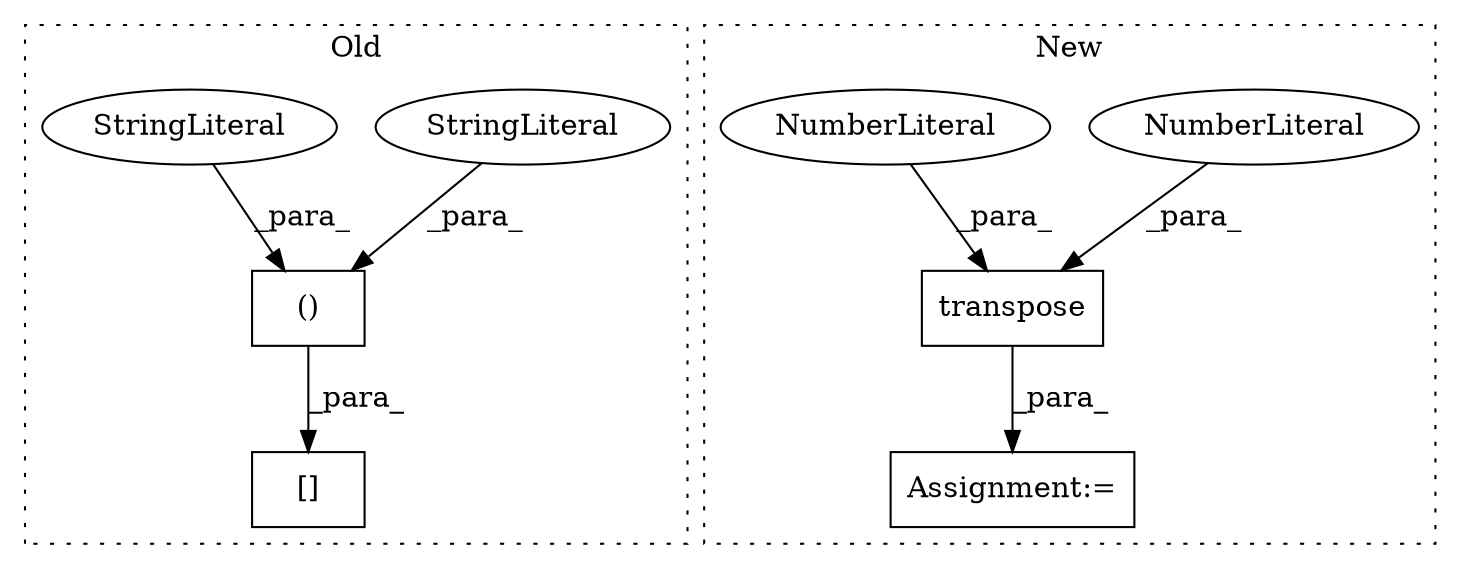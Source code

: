digraph G {
subgraph cluster0 {
1 [label="[]" a="2" s="2527,2630" l="13,2" shape="box"];
3 [label="()" a="106" s="2540" l="90" shape="box"];
4 [label="StringLiteral" a="45" s="2585" l="16" shape="ellipse"];
6 [label="StringLiteral" a="45" s="2540" l="16" shape="ellipse"];
label = "Old";
style="dotted";
}
subgraph cluster1 {
2 [label="transpose" a="32" s="2699,2712" l="10,1" shape="box"];
5 [label="Assignment:=" a="7" s="2577" l="1" shape="box"];
7 [label="NumberLiteral" a="34" s="2709" l="1" shape="ellipse"];
8 [label="NumberLiteral" a="34" s="2711" l="1" shape="ellipse"];
label = "New";
style="dotted";
}
2 -> 5 [label="_para_"];
3 -> 1 [label="_para_"];
4 -> 3 [label="_para_"];
6 -> 3 [label="_para_"];
7 -> 2 [label="_para_"];
8 -> 2 [label="_para_"];
}
